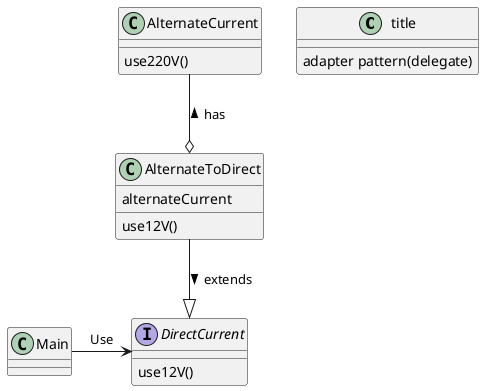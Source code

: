 @startuml
title : adapter pattern(delegate)

interface DirectCurrent
class AlternateCurrent
class AlternateToDirect
class Main

AlternateToDirect  --|> DirectCurrent : extends >
AlternateCurrent  --o AlternateToDirect : < has
Main -> DirectCurrent : Use

DirectCurrent : use12V()
AlternateToDirect : alternateCurrent
AlternateToDirect : use12V()
AlternateCurrent : use220V()



@enduml
